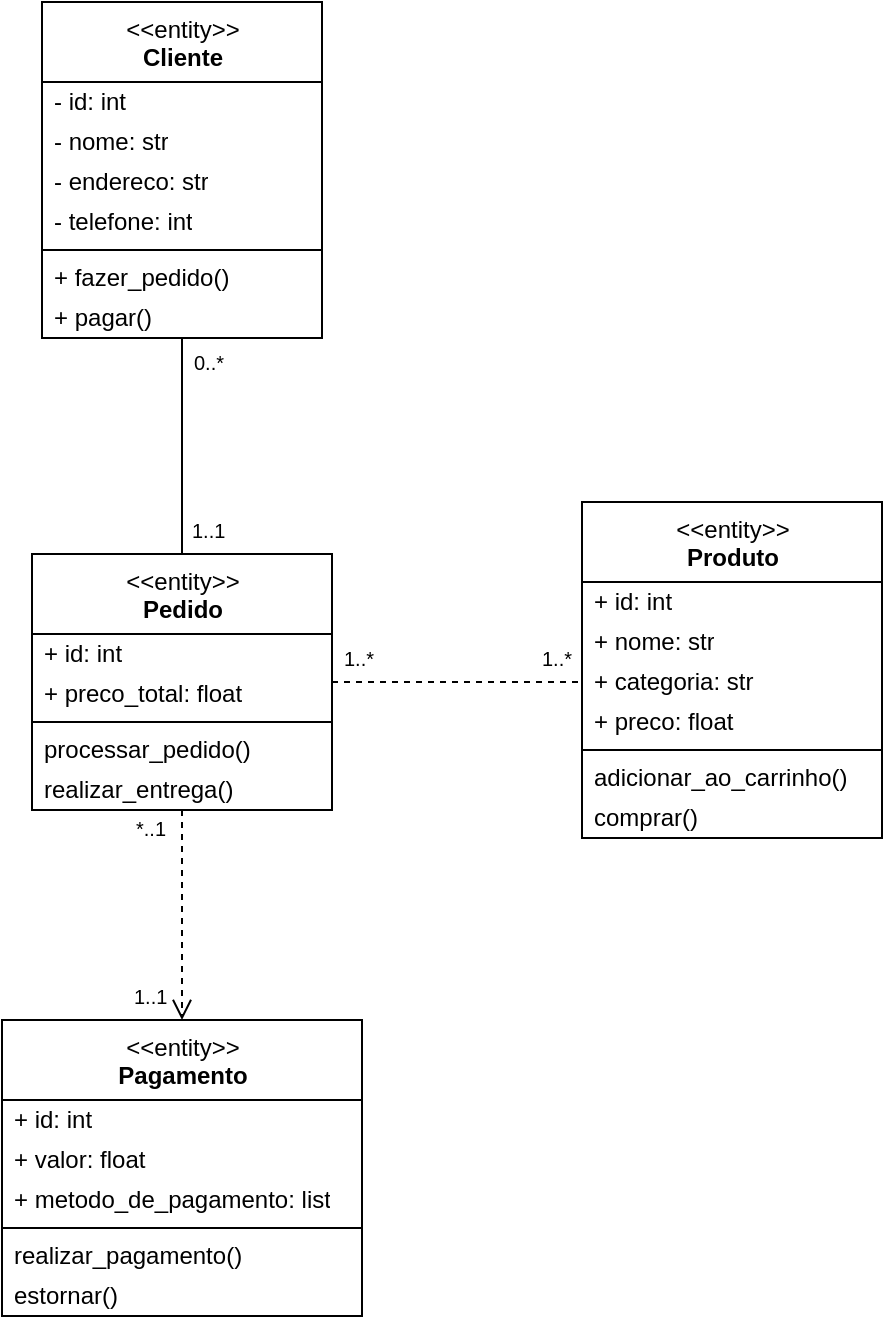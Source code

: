 <mxfile>
    <diagram id="oKUE7cis6RTndYgFv8tU" name="Page-1">
        <mxGraphModel dx="1179" dy="521" grid="1" gridSize="10" guides="1" tooltips="1" connect="1" arrows="1" fold="1" page="1" pageScale="1" pageWidth="850" pageHeight="1100" math="0" shadow="0">
            <root>
                <mxCell id="0"/>
                <mxCell id="1" parent="0"/>
                <mxCell id="2" value="&amp;lt;&amp;lt;entity&amp;gt;&amp;gt;&lt;br&gt;&lt;b&gt;Cliente&lt;/b&gt;" style="swimlane;fontStyle=0;align=center;verticalAlign=top;childLayout=stackLayout;horizontal=1;startSize=40;horizontalStack=0;resizeParent=1;resizeParentMax=0;resizeLast=0;collapsible=0;marginBottom=0;html=1;" vertex="1" parent="1">
                    <mxGeometry x="120" y="90" width="140" height="168" as="geometry"/>
                </mxCell>
                <mxCell id="4" value="- id: int" style="text;html=1;strokeColor=none;fillColor=none;align=left;verticalAlign=middle;spacingLeft=4;spacingRight=4;overflow=hidden;rotatable=0;points=[[0,0.5],[1,0.5]];portConstraint=eastwest;" vertex="1" parent="2">
                    <mxGeometry y="40" width="140" height="20" as="geometry"/>
                </mxCell>
                <mxCell id="10" value="- nome: str" style="text;html=1;strokeColor=none;fillColor=none;align=left;verticalAlign=middle;spacingLeft=4;spacingRight=4;overflow=hidden;rotatable=0;points=[[0,0.5],[1,0.5]];portConstraint=eastwest;" vertex="1" parent="2">
                    <mxGeometry y="60" width="140" height="20" as="geometry"/>
                </mxCell>
                <mxCell id="11" value="- endereco: str" style="text;html=1;strokeColor=none;fillColor=none;align=left;verticalAlign=middle;spacingLeft=4;spacingRight=4;overflow=hidden;rotatable=0;points=[[0,0.5],[1,0.5]];portConstraint=eastwest;" vertex="1" parent="2">
                    <mxGeometry y="80" width="140" height="20" as="geometry"/>
                </mxCell>
                <mxCell id="12" value="- telefone: int" style="text;html=1;strokeColor=none;fillColor=none;align=left;verticalAlign=middle;spacingLeft=4;spacingRight=4;overflow=hidden;rotatable=0;points=[[0,0.5],[1,0.5]];portConstraint=eastwest;" vertex="1" parent="2">
                    <mxGeometry y="100" width="140" height="20" as="geometry"/>
                </mxCell>
                <mxCell id="7" value="" style="line;strokeWidth=1;fillColor=none;align=left;verticalAlign=middle;spacingTop=-1;spacingLeft=3;spacingRight=3;rotatable=0;labelPosition=right;points=[];portConstraint=eastwest;" vertex="1" parent="2">
                    <mxGeometry y="120" width="140" height="8" as="geometry"/>
                </mxCell>
                <mxCell id="9" value="+ fazer_pedido()" style="text;html=1;strokeColor=none;fillColor=none;align=left;verticalAlign=middle;spacingLeft=4;spacingRight=4;overflow=hidden;rotatable=0;points=[[0,0.5],[1,0.5]];portConstraint=eastwest;" vertex="1" parent="2">
                    <mxGeometry y="128" width="140" height="20" as="geometry"/>
                </mxCell>
                <mxCell id="13" value="+ pagar()" style="text;html=1;strokeColor=none;fillColor=none;align=left;verticalAlign=middle;spacingLeft=4;spacingRight=4;overflow=hidden;rotatable=0;points=[[0,0.5],[1,0.5]];portConstraint=eastwest;" vertex="1" parent="2">
                    <mxGeometry y="148" width="140" height="20" as="geometry"/>
                </mxCell>
                <mxCell id="15" value="&amp;lt;&amp;lt;entity&amp;gt;&amp;gt;&lt;br&gt;&lt;b&gt;Produto&lt;/b&gt;" style="swimlane;fontStyle=0;align=center;verticalAlign=top;childLayout=stackLayout;horizontal=1;startSize=40;horizontalStack=0;resizeParent=1;resizeParentMax=0;resizeLast=0;collapsible=0;marginBottom=0;html=1;" vertex="1" parent="1">
                    <mxGeometry x="390" y="340" width="150" height="168" as="geometry"/>
                </mxCell>
                <mxCell id="16" value="+ id: int" style="text;html=1;strokeColor=none;fillColor=none;align=left;verticalAlign=middle;spacingLeft=4;spacingRight=4;overflow=hidden;rotatable=0;points=[[0,0.5],[1,0.5]];portConstraint=eastwest;" vertex="1" parent="15">
                    <mxGeometry y="40" width="150" height="20" as="geometry"/>
                </mxCell>
                <mxCell id="17" value="+ nome: str" style="text;html=1;strokeColor=none;fillColor=none;align=left;verticalAlign=middle;spacingLeft=4;spacingRight=4;overflow=hidden;rotatable=0;points=[[0,0.5],[1,0.5]];portConstraint=eastwest;" vertex="1" parent="15">
                    <mxGeometry y="60" width="150" height="20" as="geometry"/>
                </mxCell>
                <mxCell id="18" value="+ categoria: str" style="text;html=1;strokeColor=none;fillColor=none;align=left;verticalAlign=middle;spacingLeft=4;spacingRight=4;overflow=hidden;rotatable=0;points=[[0,0.5],[1,0.5]];portConstraint=eastwest;" vertex="1" parent="15">
                    <mxGeometry y="80" width="150" height="20" as="geometry"/>
                </mxCell>
                <mxCell id="19" value="+ preco: float" style="text;html=1;strokeColor=none;fillColor=none;align=left;verticalAlign=middle;spacingLeft=4;spacingRight=4;overflow=hidden;rotatable=0;points=[[0,0.5],[1,0.5]];portConstraint=eastwest;" vertex="1" parent="15">
                    <mxGeometry y="100" width="150" height="20" as="geometry"/>
                </mxCell>
                <mxCell id="20" value="" style="line;strokeWidth=1;fillColor=none;align=left;verticalAlign=middle;spacingTop=-1;spacingLeft=3;spacingRight=3;rotatable=0;labelPosition=right;points=[];portConstraint=eastwest;" vertex="1" parent="15">
                    <mxGeometry y="120" width="150" height="8" as="geometry"/>
                </mxCell>
                <mxCell id="21" value="adicionar_ao_carrinho()" style="text;html=1;strokeColor=none;fillColor=none;align=left;verticalAlign=middle;spacingLeft=4;spacingRight=4;overflow=hidden;rotatable=0;points=[[0,0.5],[1,0.5]];portConstraint=eastwest;" vertex="1" parent="15">
                    <mxGeometry y="128" width="150" height="20" as="geometry"/>
                </mxCell>
                <mxCell id="22" value="comprar()" style="text;html=1;strokeColor=none;fillColor=none;align=left;verticalAlign=middle;spacingLeft=4;spacingRight=4;overflow=hidden;rotatable=0;points=[[0,0.5],[1,0.5]];portConstraint=eastwest;" vertex="1" parent="15">
                    <mxGeometry y="148" width="150" height="20" as="geometry"/>
                </mxCell>
                <mxCell id="23" value="&amp;lt;&amp;lt;entity&amp;gt;&amp;gt;&lt;br&gt;&lt;b&gt;Pedido&lt;/b&gt;" style="swimlane;fontStyle=0;align=center;verticalAlign=top;childLayout=stackLayout;horizontal=1;startSize=40;horizontalStack=0;resizeParent=1;resizeParentMax=0;resizeLast=0;collapsible=0;marginBottom=0;html=1;" vertex="1" parent="1">
                    <mxGeometry x="115" y="366" width="150" height="128" as="geometry"/>
                </mxCell>
                <mxCell id="26" value="+ id: int" style="text;html=1;strokeColor=none;fillColor=none;align=left;verticalAlign=middle;spacingLeft=4;spacingRight=4;overflow=hidden;rotatable=0;points=[[0,0.5],[1,0.5]];portConstraint=eastwest;" vertex="1" parent="23">
                    <mxGeometry y="40" width="150" height="20" as="geometry"/>
                </mxCell>
                <mxCell id="27" value="+ preco_total: float" style="text;html=1;strokeColor=none;fillColor=none;align=left;verticalAlign=middle;spacingLeft=4;spacingRight=4;overflow=hidden;rotatable=0;points=[[0,0.5],[1,0.5]];portConstraint=eastwest;" vertex="1" parent="23">
                    <mxGeometry y="60" width="150" height="20" as="geometry"/>
                </mxCell>
                <mxCell id="28" value="" style="line;strokeWidth=1;fillColor=none;align=left;verticalAlign=middle;spacingTop=-1;spacingLeft=3;spacingRight=3;rotatable=0;labelPosition=right;points=[];portConstraint=eastwest;" vertex="1" parent="23">
                    <mxGeometry y="80" width="150" height="8" as="geometry"/>
                </mxCell>
                <mxCell id="29" value="processar_pedido()" style="text;html=1;strokeColor=none;fillColor=none;align=left;verticalAlign=middle;spacingLeft=4;spacingRight=4;overflow=hidden;rotatable=0;points=[[0,0.5],[1,0.5]];portConstraint=eastwest;" vertex="1" parent="23">
                    <mxGeometry y="88" width="150" height="20" as="geometry"/>
                </mxCell>
                <mxCell id="30" value="realizar_entrega()" style="text;html=1;strokeColor=none;fillColor=none;align=left;verticalAlign=middle;spacingLeft=4;spacingRight=4;overflow=hidden;rotatable=0;points=[[0,0.5],[1,0.5]];portConstraint=eastwest;" vertex="1" parent="23">
                    <mxGeometry y="108" width="150" height="20" as="geometry"/>
                </mxCell>
                <mxCell id="32" value="&amp;lt;&amp;lt;entity&amp;gt;&amp;gt;&lt;br&gt;&lt;b&gt;Pagamento&lt;/b&gt;" style="swimlane;fontStyle=0;align=center;verticalAlign=top;childLayout=stackLayout;horizontal=1;startSize=40;horizontalStack=0;resizeParent=1;resizeParentMax=0;resizeLast=0;collapsible=0;marginBottom=0;html=1;" vertex="1" parent="1">
                    <mxGeometry x="100" y="599" width="180" height="148" as="geometry"/>
                </mxCell>
                <mxCell id="33" value="+ id: int" style="text;html=1;strokeColor=none;fillColor=none;align=left;verticalAlign=middle;spacingLeft=4;spacingRight=4;overflow=hidden;rotatable=0;points=[[0,0.5],[1,0.5]];portConstraint=eastwest;" vertex="1" parent="32">
                    <mxGeometry y="40" width="180" height="20" as="geometry"/>
                </mxCell>
                <mxCell id="45" value="+ valor: float" style="text;html=1;strokeColor=none;fillColor=none;align=left;verticalAlign=middle;spacingLeft=4;spacingRight=4;overflow=hidden;rotatable=0;points=[[0,0.5],[1,0.5]];portConstraint=eastwest;" vertex="1" parent="32">
                    <mxGeometry y="60" width="180" height="20" as="geometry"/>
                </mxCell>
                <mxCell id="44" value="+ metodo_de_pagamento: list" style="text;html=1;strokeColor=none;fillColor=none;align=left;verticalAlign=middle;spacingLeft=4;spacingRight=4;overflow=hidden;rotatable=0;points=[[0,0.5],[1,0.5]];portConstraint=eastwest;" vertex="1" parent="32">
                    <mxGeometry y="80" width="180" height="20" as="geometry"/>
                </mxCell>
                <mxCell id="35" value="" style="line;strokeWidth=1;fillColor=none;align=left;verticalAlign=middle;spacingTop=-1;spacingLeft=3;spacingRight=3;rotatable=0;labelPosition=right;points=[];portConstraint=eastwest;" vertex="1" parent="32">
                    <mxGeometry y="100" width="180" height="8" as="geometry"/>
                </mxCell>
                <mxCell id="36" value="realizar_pagamento()" style="text;html=1;strokeColor=none;fillColor=none;align=left;verticalAlign=middle;spacingLeft=4;spacingRight=4;overflow=hidden;rotatable=0;points=[[0,0.5],[1,0.5]];portConstraint=eastwest;" vertex="1" parent="32">
                    <mxGeometry y="108" width="180" height="20" as="geometry"/>
                </mxCell>
                <mxCell id="37" value="estornar()" style="text;html=1;strokeColor=none;fillColor=none;align=left;verticalAlign=middle;spacingLeft=4;spacingRight=4;overflow=hidden;rotatable=0;points=[[0,0.5],[1,0.5]];portConstraint=eastwest;" vertex="1" parent="32">
                    <mxGeometry y="128" width="180" height="20" as="geometry"/>
                </mxCell>
                <mxCell id="47" value="" style="endArrow=none;html=1;rounded=0;align=center;verticalAlign=top;endFill=0;labelBackgroundColor=none;entryX=0.5;entryY=0;entryDx=0;entryDy=0;exitX=0.5;exitY=1;exitDx=0;exitDy=0;" edge="1" parent="1" source="2" target="23">
                    <mxGeometry relative="1" as="geometry">
                        <mxPoint x="160" y="310" as="sourcePoint"/>
                        <mxPoint x="320" y="310" as="targetPoint"/>
                    </mxGeometry>
                </mxCell>
                <mxCell id="49" value="&lt;font style=&quot;font-size: 10px;&quot;&gt;0..*&lt;/font&gt;" style="resizable=0;html=1;align=left;verticalAlign=top;labelBackgroundColor=none;" connectable="0" vertex="1" parent="47">
                    <mxGeometry x="-1" relative="1" as="geometry">
                        <mxPoint x="4" y="-2" as="offset"/>
                    </mxGeometry>
                </mxCell>
                <mxCell id="51" value="&lt;font style=&quot;font-size: 10px;&quot;&gt;1..1&lt;/font&gt;" style="resizable=0;html=1;align=left;verticalAlign=top;labelBackgroundColor=none;" connectable="0" vertex="1" parent="1">
                    <mxGeometry x="193.0" y="340" as="geometry"/>
                </mxCell>
                <mxCell id="52" value="" style="endArrow=none;startArrow=none;endFill=0;startFill=0;html=1;verticalAlign=bottom;labelBackgroundColor=none;strokeWidth=1;fontSize=10;exitX=1;exitY=0.5;exitDx=0;exitDy=0;entryX=0;entryY=0.5;entryDx=0;entryDy=0;jumpSize=3;dashed=1;" edge="1" parent="1" source="23" target="18">
                    <mxGeometry width="160" relative="1" as="geometry">
                        <mxPoint x="290" y="390" as="sourcePoint"/>
                        <mxPoint x="360" y="430" as="targetPoint"/>
                    </mxGeometry>
                </mxCell>
                <mxCell id="54" value="&lt;font style=&quot;font-size: 10px;&quot;&gt;1..*&lt;/font&gt;" style="resizable=0;html=1;align=left;verticalAlign=top;labelBackgroundColor=none;" connectable="0" vertex="1" parent="1">
                    <mxGeometry x="269" y="404" as="geometry"/>
                </mxCell>
                <mxCell id="55" value="&lt;font style=&quot;font-size: 10px;&quot;&gt;1..*&lt;/font&gt;" style="resizable=0;html=1;align=left;verticalAlign=top;labelBackgroundColor=none;" connectable="0" vertex="1" parent="1">
                    <mxGeometry x="368" y="404" as="geometry"/>
                </mxCell>
                <mxCell id="56" value="" style="endArrow=open;startArrow=none;endFill=0;startFill=0;endSize=8;html=1;verticalAlign=bottom;labelBackgroundColor=none;strokeWidth=1;fontSize=10;entryX=0.5;entryY=0;entryDx=0;entryDy=0;jumpSize=3;dashed=1;" edge="1" parent="1" source="30" target="32">
                    <mxGeometry width="160" relative="1" as="geometry">
                        <mxPoint x="275" y="440" as="sourcePoint"/>
                        <mxPoint x="400" y="441" as="targetPoint"/>
                    </mxGeometry>
                </mxCell>
                <mxCell id="57" value="&lt;font style=&quot;font-size: 10px;&quot;&gt;*..1&lt;/font&gt;" style="resizable=0;html=1;align=left;verticalAlign=top;labelBackgroundColor=none;" connectable="0" vertex="1" parent="1">
                    <mxGeometry x="165" y="489" as="geometry"/>
                </mxCell>
                <mxCell id="58" value="&lt;font style=&quot;font-size: 10px;&quot;&gt;1..1&lt;/font&gt;" style="resizable=0;html=1;align=left;verticalAlign=top;labelBackgroundColor=none;" connectable="0" vertex="1" parent="1">
                    <mxGeometry x="164" y="573" as="geometry"/>
                </mxCell>
            </root>
        </mxGraphModel>
    </diagram>
</mxfile>